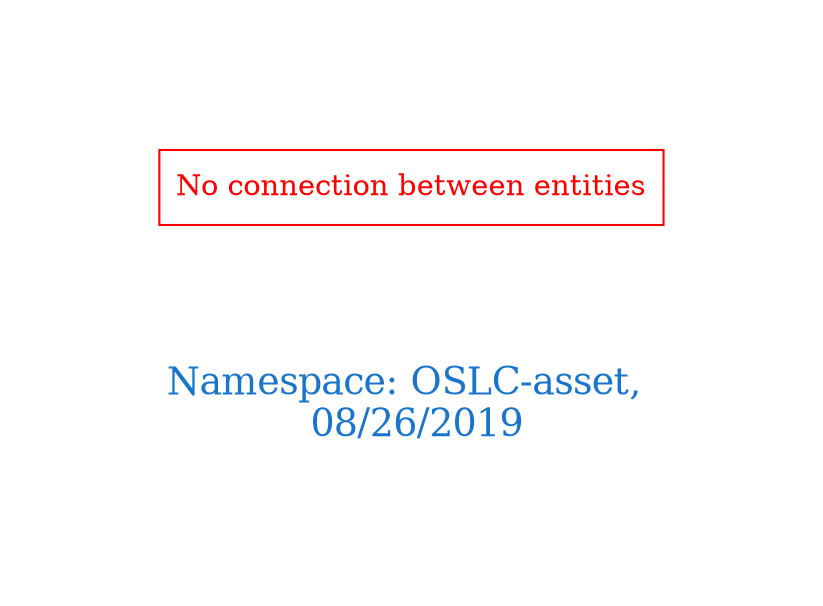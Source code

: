 digraph OGIT_ontology {
 graph [ rankdir= LR,pad=1 
fontsize = 18,
fontcolor= dodgerblue3,label = "\n\n\nNamespace: OSLC-asset, \n 08/26/2019"];
node[shape=polygon];
edge [  color="gray81"];

"No connection between entities" [fontcolor = "red",color="red", shape="polygon"]
}
